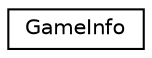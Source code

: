digraph "Graphical Class Hierarchy"
{
 // LATEX_PDF_SIZE
  edge [fontname="Helvetica",fontsize="10",labelfontname="Helvetica",labelfontsize="10"];
  node [fontname="Helvetica",fontsize="10",shape=record];
  rankdir="LR";
  Node0 [label="GameInfo",height=0.2,width=0.4,color="black", fillcolor="white", style="filled",URL="$struct_game_info.html",tooltip=" "];
}
